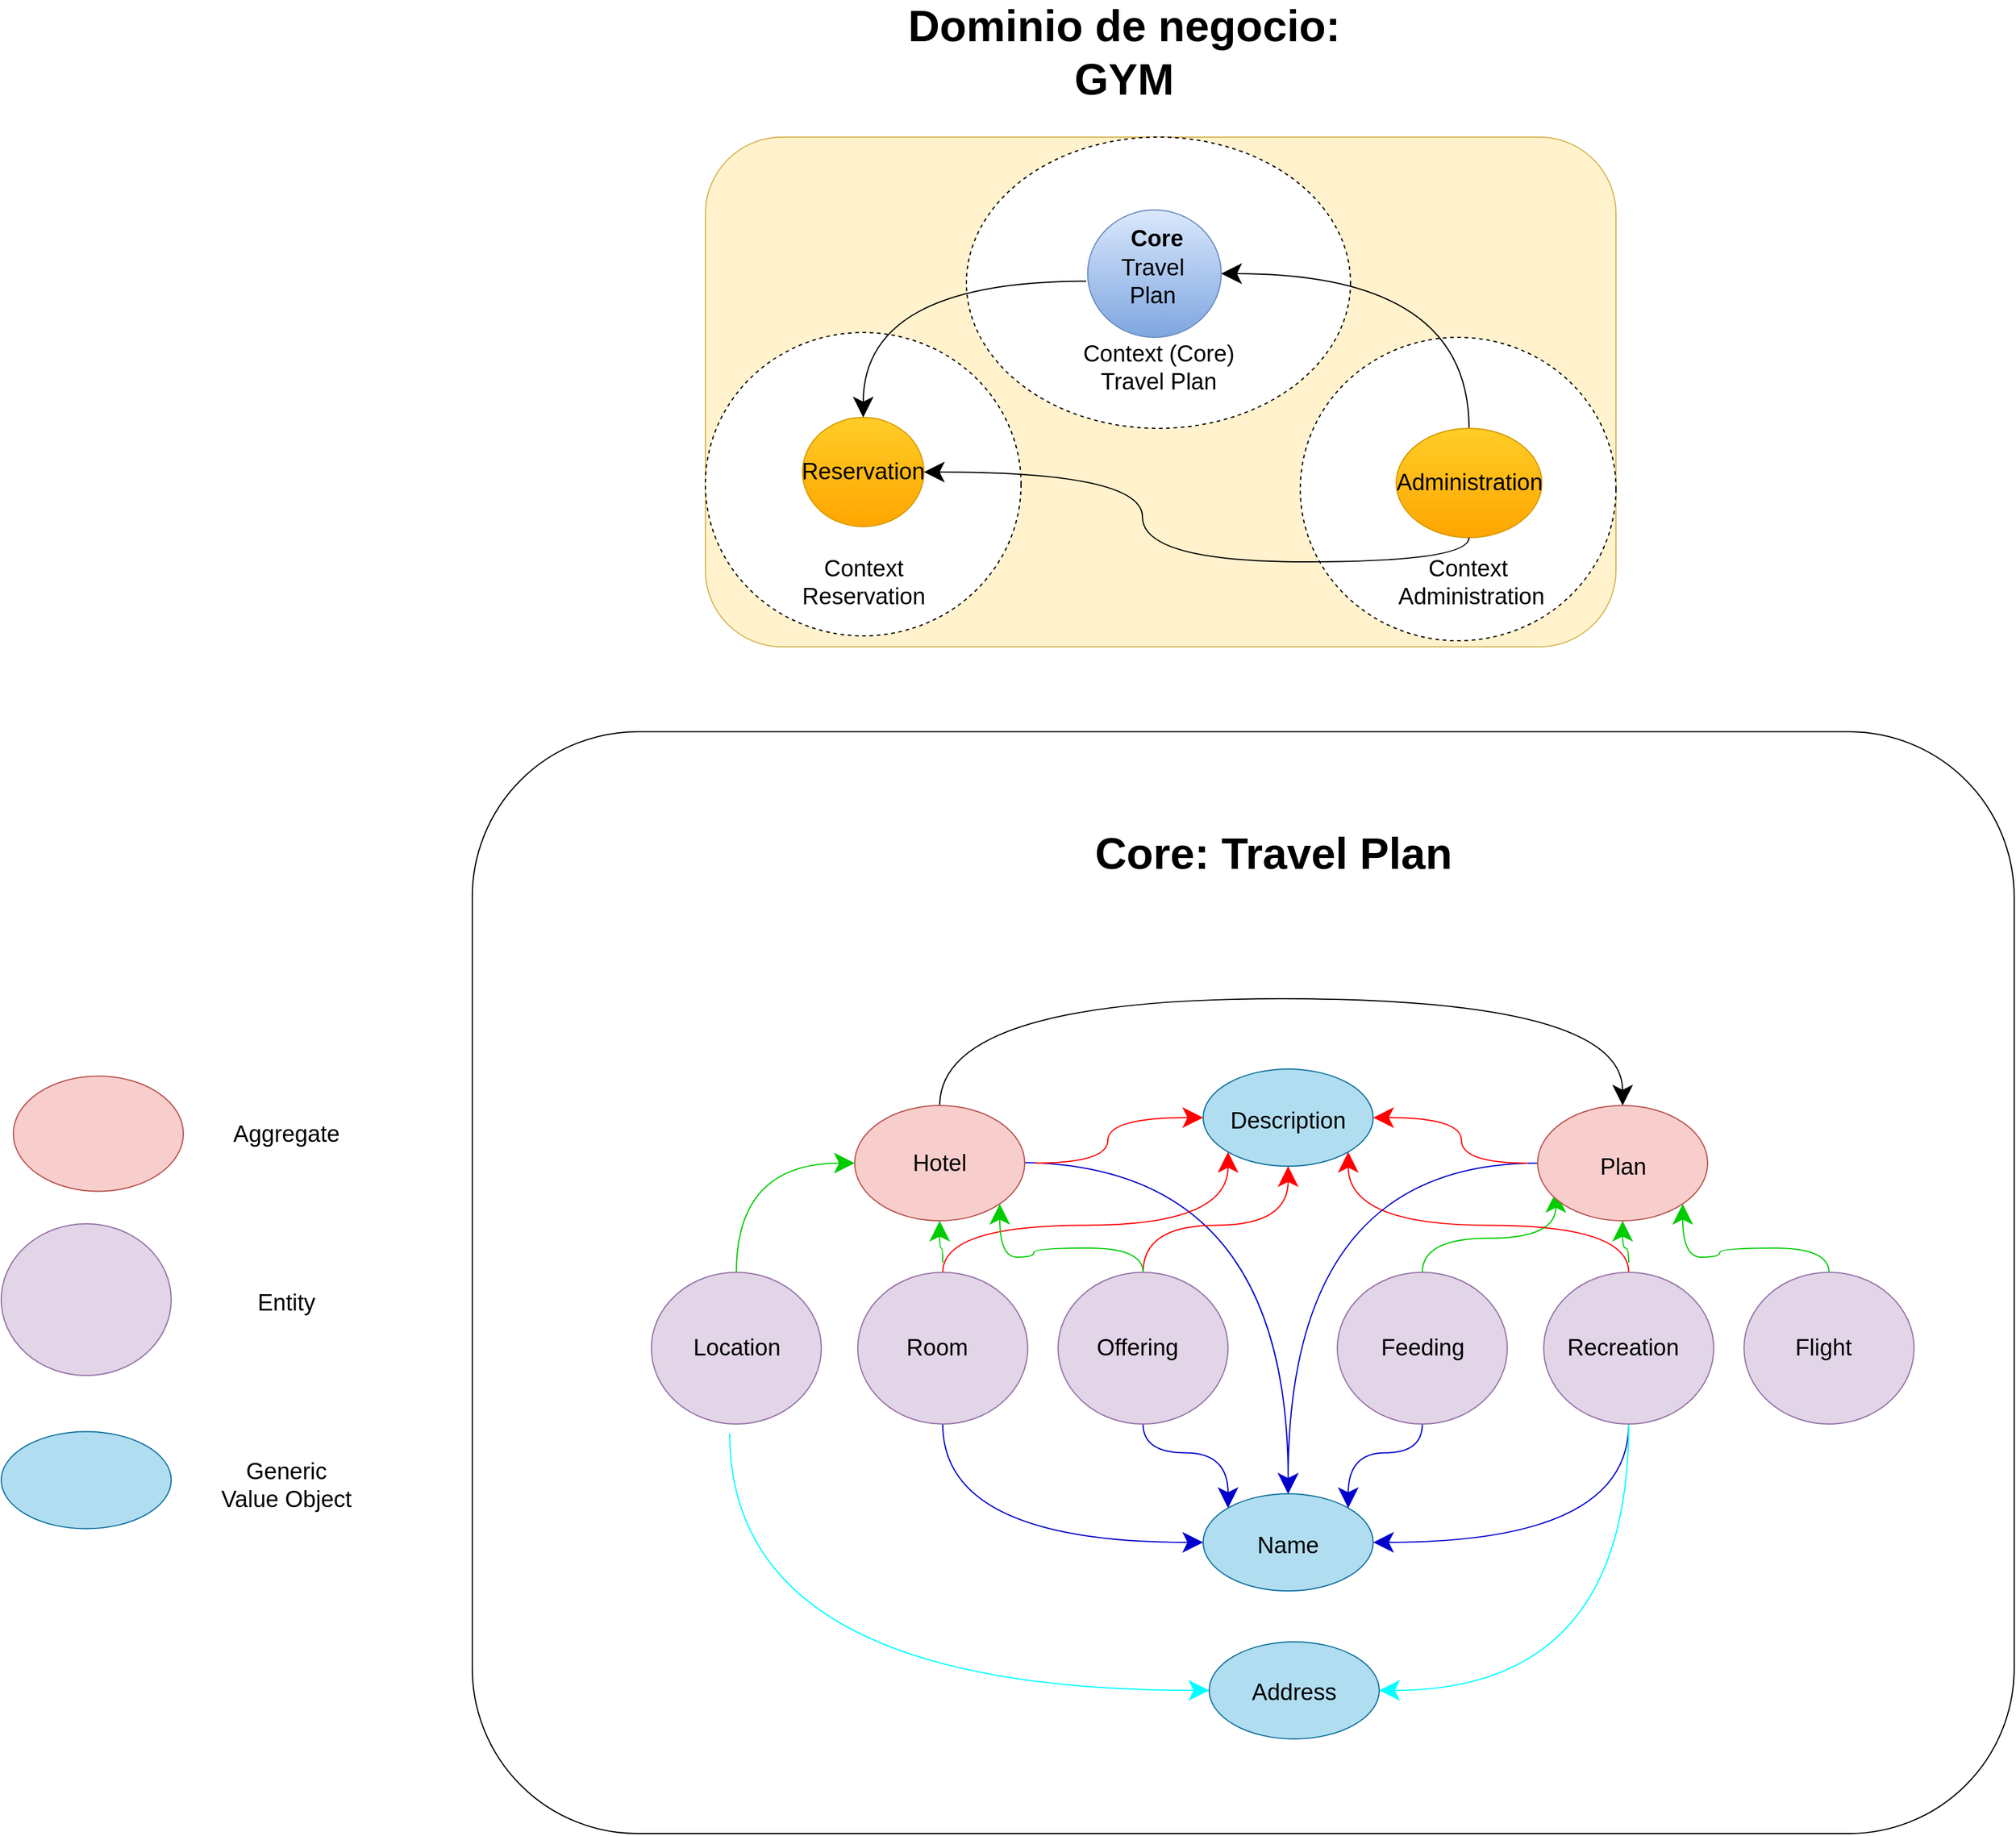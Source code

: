<mxfile version="15.3.5" type="device" pages="3"><diagram id="uDFHfxrhXt_jHPuBb_oQ" name="Analysis"><mxGraphModel dx="2067" dy="689" grid="1" gridSize="10" guides="1" tooltips="1" connect="1" arrows="1" fold="1" page="1" pageScale="1" pageWidth="827" pageHeight="1169" math="0" shadow="0"><root><mxCell id="0"/><mxCell id="1" parent="0"/><mxCell id="Lo3tEGZraCgixooeYpL2-1" value="" style="rounded=1;whiteSpace=wrap;html=1;fillColor=#fff2cc;strokeColor=#d6b656;" vertex="1" parent="1"><mxGeometry x="40" y="160" width="750" height="420" as="geometry"/></mxCell><mxCell id="Lo3tEGZraCgixooeYpL2-2" value="" style="ellipse;whiteSpace=wrap;html=1;dashed=1;" vertex="1" parent="1"><mxGeometry x="40" y="321" width="260" height="250" as="geometry"/></mxCell><mxCell id="Lo3tEGZraCgixooeYpL2-4" value="" style="ellipse;whiteSpace=wrap;html=1;dashed=1;" vertex="1" parent="1"><mxGeometry x="255" y="160" width="316.36" height="240" as="geometry"/></mxCell><mxCell id="Lo3tEGZraCgixooeYpL2-5" value="&lt;b&gt;&lt;font style=&quot;font-size: 36px&quot;&gt;Dominio de negocio:&amp;nbsp;&lt;br&gt;GYM&amp;nbsp;&lt;/font&gt;&lt;/b&gt;" style="text;html=1;strokeColor=none;fillColor=none;align=center;verticalAlign=middle;whiteSpace=wrap;rounded=0;" vertex="1" parent="1"><mxGeometry x="190" y="50" width="400" height="80" as="geometry"/></mxCell><mxCell id="Lo3tEGZraCgixooeYpL2-7" value="" style="ellipse;whiteSpace=wrap;html=1;fontFamily=Helvetica;gradientColor=#ffa500;fillColor=#ffcd28;strokeColor=#d79b00;" vertex="1" parent="1"><mxGeometry x="120" y="391" width="100" height="90" as="geometry"/></mxCell><mxCell id="Lo3tEGZraCgixooeYpL2-10" value="" style="ellipse;whiteSpace=wrap;html=1;gradientColor=#7ea6e0;fillColor=#dae8fc;strokeColor=#6c8ebf;" vertex="1" parent="1"><mxGeometry x="354.86" y="220" width="110" height="105" as="geometry"/></mxCell><mxCell id="Lo3tEGZraCgixooeYpL2-11" value="" style="rounded=1;whiteSpace=wrap;html=1;" vertex="1" parent="1"><mxGeometry x="-152" y="650" width="1270" height="908.01" as="geometry"/></mxCell><mxCell id="Lo3tEGZraCgixooeYpL2-12" value="&lt;span style=&quot;font-size: 36px&quot;&gt;&lt;b&gt;Core: Travel Plan&lt;/b&gt;&lt;/span&gt;" style="text;html=1;strokeColor=none;fillColor=none;align=center;verticalAlign=middle;whiteSpace=wrap;rounded=0;" vertex="1" parent="1"><mxGeometry x="343" y="710" width="330" height="80" as="geometry"/></mxCell><mxCell id="Lo3tEGZraCgixooeYpL2-63" style="edgeStyle=orthogonalEdgeStyle;curved=1;rounded=0;orthogonalLoop=1;jettySize=auto;html=1;entryX=0.5;entryY=0;entryDx=0;entryDy=0;endArrow=classic;startSize=14;endSize=14;sourcePerimeterSpacing=8;targetPerimeterSpacing=8;endFill=1;" edge="1" parent="1" source="Lo3tEGZraCgixooeYpL2-13" target="Lo3tEGZraCgixooeYpL2-7"><mxGeometry relative="1" as="geometry"/></mxCell><mxCell id="Lo3tEGZraCgixooeYpL2-13" value="Travel Plan" style="text;html=1;strokeColor=none;fillColor=none;align=center;verticalAlign=middle;whiteSpace=wrap;rounded=0;fontFamily=Helvetica;fontSize=19;" vertex="1" parent="1"><mxGeometry x="361.68" y="250" width="93" height="57.5" as="geometry"/></mxCell><mxCell id="Lo3tEGZraCgixooeYpL2-14" value="Reservation" style="text;html=1;strokeColor=none;fillColor=none;align=center;verticalAlign=middle;whiteSpace=wrap;rounded=0;fontFamily=Helvetica;fontSize=19;" vertex="1" parent="1"><mxGeometry x="150" y="426" width="40" height="20" as="geometry"/></mxCell><mxCell id="Lo3tEGZraCgixooeYpL2-15" value="Core" style="text;html=1;strokeColor=none;fillColor=none;align=center;verticalAlign=middle;whiteSpace=wrap;rounded=0;fontFamily=Helvetica;fontSize=19;fontStyle=1" vertex="1" parent="1"><mxGeometry x="392.18" y="234" width="40" height="20" as="geometry"/></mxCell><mxCell id="Lo3tEGZraCgixooeYpL2-111" style="edgeStyle=orthogonalEdgeStyle;curved=1;rounded=0;orthogonalLoop=1;jettySize=auto;html=1;entryX=0;entryY=0.5;entryDx=0;entryDy=0;endArrow=classic;endFill=1;startSize=14;endSize=14;sourcePerimeterSpacing=8;targetPerimeterSpacing=8;strokeColor=#00FFFF;" edge="1" parent="1" source="Lo3tEGZraCgixooeYpL2-18" target="Lo3tEGZraCgixooeYpL2-82"><mxGeometry relative="1" as="geometry"><Array as="points"><mxPoint x="60" y="1440"/></Array></mxGeometry></mxCell><mxCell id="Lo3tEGZraCgixooeYpL2-116" style="edgeStyle=orthogonalEdgeStyle;curved=1;rounded=0;orthogonalLoop=1;jettySize=auto;html=1;entryX=0;entryY=0.5;entryDx=0;entryDy=0;endArrow=classic;endFill=1;startSize=14;endSize=14;sourcePerimeterSpacing=8;targetPerimeterSpacing=8;exitX=0.5;exitY=0;exitDx=0;exitDy=0;strokeColor=#00CC00;" edge="1" parent="1" source="Lo3tEGZraCgixooeYpL2-18" target="Lo3tEGZraCgixooeYpL2-24"><mxGeometry relative="1" as="geometry"/></mxCell><mxCell id="Lo3tEGZraCgixooeYpL2-18" value="" style="ellipse;whiteSpace=wrap;html=1;fontFamily=Helvetica;fillColor=#e1d5e7;strokeColor=#9673a6;" vertex="1" parent="1"><mxGeometry x="-4.5" y="1095.51" width="140" height="125" as="geometry"/></mxCell><mxCell id="Lo3tEGZraCgixooeYpL2-19" value="Location" style="text;html=1;strokeColor=none;fillColor=none;align=center;verticalAlign=middle;whiteSpace=wrap;rounded=0;fontFamily=Helvetica;fontSize=19;" vertex="1" parent="1"><mxGeometry x="10.5" y="1144.26" width="110" height="27.5" as="geometry"/></mxCell><mxCell id="Lo3tEGZraCgixooeYpL2-86" style="edgeStyle=orthogonalEdgeStyle;curved=1;rounded=0;orthogonalLoop=1;jettySize=auto;html=1;entryX=0.5;entryY=0;entryDx=0;entryDy=0;endArrow=classic;endFill=1;startSize=14;endSize=14;sourcePerimeterSpacing=8;targetPerimeterSpacing=8;strokeColor=#0000CC;" edge="1" parent="1" target="Lo3tEGZraCgixooeYpL2-26"><mxGeometry relative="1" as="geometry"><mxPoint x="298" y="1005.01" as="sourcePoint"/></mxGeometry></mxCell><mxCell id="Lo3tEGZraCgixooeYpL2-101" style="edgeStyle=orthogonalEdgeStyle;curved=1;rounded=0;orthogonalLoop=1;jettySize=auto;html=1;entryX=0;entryY=0.5;entryDx=0;entryDy=0;endArrow=classic;endFill=1;startSize=14;endSize=14;sourcePerimeterSpacing=8;targetPerimeterSpacing=8;strokeColor=#FF0000;" edge="1" parent="1" source="Lo3tEGZraCgixooeYpL2-24" target="Lo3tEGZraCgixooeYpL2-78"><mxGeometry relative="1" as="geometry"/></mxCell><mxCell id="Lo3tEGZraCgixooeYpL2-128" style="edgeStyle=orthogonalEdgeStyle;curved=1;rounded=0;orthogonalLoop=1;jettySize=auto;html=1;entryX=0.5;entryY=0;entryDx=0;entryDy=0;endArrow=classic;endFill=1;startSize=14;endSize=14;sourcePerimeterSpacing=8;targetPerimeterSpacing=8;exitX=0.5;exitY=0;exitDx=0;exitDy=0;" edge="1" parent="1" source="Lo3tEGZraCgixooeYpL2-24" target="Lo3tEGZraCgixooeYpL2-75"><mxGeometry relative="1" as="geometry"><Array as="points"><mxPoint x="233" y="870"/><mxPoint x="795" y="870"/></Array></mxGeometry></mxCell><mxCell id="Lo3tEGZraCgixooeYpL2-24" value="" style="ellipse;whiteSpace=wrap;html=1;fontFamily=Helvetica;fillColor=#f8cecc;strokeColor=#b85450;" vertex="1" parent="1"><mxGeometry x="163" y="958.01" width="140" height="95" as="geometry"/></mxCell><mxCell id="Lo3tEGZraCgixooeYpL2-25" value="Hotel" style="text;html=1;strokeColor=none;fillColor=none;align=center;verticalAlign=middle;whiteSpace=wrap;rounded=0;fontFamily=Helvetica;fontSize=19;" vertex="1" parent="1"><mxGeometry x="178" y="991.76" width="110" height="27.5" as="geometry"/></mxCell><mxCell id="Lo3tEGZraCgixooeYpL2-26" value="" style="ellipse;whiteSpace=wrap;html=1;fontFamily=Helvetica;fillColor=#b1ddf0;strokeColor=#10739e;" vertex="1" parent="1"><mxGeometry x="450" y="1278.01" width="140" height="80" as="geometry"/></mxCell><mxCell id="Lo3tEGZraCgixooeYpL2-27" value="Name" style="text;html=1;strokeColor=none;fillColor=none;align=center;verticalAlign=middle;whiteSpace=wrap;rounded=0;fontFamily=Helvetica;fontSize=19;" vertex="1" parent="1"><mxGeometry x="465" y="1306.75" width="110" height="27.5" as="geometry"/></mxCell><mxCell id="Lo3tEGZraCgixooeYpL2-49" value="" style="ellipse;whiteSpace=wrap;html=1;fontFamily=Helvetica;fillColor=#f8cecc;strokeColor=#b85450;" vertex="1" parent="1"><mxGeometry x="-530" y="933.75" width="140" height="95" as="geometry"/></mxCell><mxCell id="Lo3tEGZraCgixooeYpL2-50" value="Aggregate" style="text;html=1;strokeColor=none;fillColor=none;align=center;verticalAlign=middle;whiteSpace=wrap;rounded=0;fontFamily=Helvetica;fontSize=19;" vertex="1" parent="1"><mxGeometry x="-360" y="967.75" width="110" height="27.5" as="geometry"/></mxCell><mxCell id="Lo3tEGZraCgixooeYpL2-51" value="" style="ellipse;whiteSpace=wrap;html=1;fontFamily=Helvetica;fillColor=#e1d5e7;strokeColor=#9673a6;" vertex="1" parent="1"><mxGeometry x="-540" y="1055.5" width="140" height="125" as="geometry"/></mxCell><mxCell id="Lo3tEGZraCgixooeYpL2-52" value="Entity" style="text;html=1;strokeColor=none;fillColor=none;align=center;verticalAlign=middle;whiteSpace=wrap;rounded=0;fontFamily=Helvetica;fontSize=19;" vertex="1" parent="1"><mxGeometry x="-360" y="1106.75" width="110" height="27.5" as="geometry"/></mxCell><mxCell id="Lo3tEGZraCgixooeYpL2-53" value="" style="ellipse;whiteSpace=wrap;html=1;fontFamily=Helvetica;fillColor=#b1ddf0;strokeColor=#10739e;" vertex="1" parent="1"><mxGeometry x="-540" y="1226.75" width="140" height="80" as="geometry"/></mxCell><mxCell id="Lo3tEGZraCgixooeYpL2-54" value="Generic Value Object" style="text;html=1;strokeColor=none;fillColor=none;align=center;verticalAlign=middle;whiteSpace=wrap;rounded=0;fontFamily=Helvetica;fontSize=19;" vertex="1" parent="1"><mxGeometry x="-360" y="1256.75" width="110" height="27.5" as="geometry"/></mxCell><mxCell id="Lo3tEGZraCgixooeYpL2-55" value="Context (Core) Travel Plan" style="text;html=1;strokeColor=none;fillColor=none;align=center;verticalAlign=middle;whiteSpace=wrap;rounded=0;fontFamily=Helvetica;fontSize=19;" vertex="1" parent="1"><mxGeometry x="330.77" y="330" width="164.82" height="40" as="geometry"/></mxCell><mxCell id="Lo3tEGZraCgixooeYpL2-56" value="Context Reservation" style="text;html=1;strokeColor=none;fillColor=none;align=center;verticalAlign=middle;whiteSpace=wrap;rounded=0;fontFamily=Helvetica;fontSize=19;" vertex="1" parent="1"><mxGeometry x="103.5" y="517" width="133" height="20" as="geometry"/></mxCell><mxCell id="Lo3tEGZraCgixooeYpL2-61" value="" style="ellipse;whiteSpace=wrap;html=1;dashed=1;" vertex="1" parent="1"><mxGeometry x="530" y="325" width="260" height="250" as="geometry"/></mxCell><mxCell id="Lo3tEGZraCgixooeYpL2-62" style="edgeStyle=orthogonalEdgeStyle;curved=1;rounded=0;orthogonalLoop=1;jettySize=auto;html=1;exitX=0.5;exitY=0;exitDx=0;exitDy=0;entryX=1;entryY=0.5;entryDx=0;entryDy=0;endArrow=classic;startSize=14;endSize=14;sourcePerimeterSpacing=8;targetPerimeterSpacing=8;endFill=1;" edge="1" parent="1" source="Lo3tEGZraCgixooeYpL2-9" target="Lo3tEGZraCgixooeYpL2-10"><mxGeometry relative="1" as="geometry"/></mxCell><mxCell id="Lo3tEGZraCgixooeYpL2-9" value="" style="ellipse;whiteSpace=wrap;html=1;gradientColor=#ffa500;fillColor=#ffcd28;strokeColor=#d79b00;" vertex="1" parent="1"><mxGeometry x="609" y="400" width="120" height="90" as="geometry"/></mxCell><mxCell id="Lo3tEGZraCgixooeYpL2-64" style="edgeStyle=orthogonalEdgeStyle;curved=1;rounded=0;orthogonalLoop=1;jettySize=auto;html=1;entryX=1;entryY=0.5;entryDx=0;entryDy=0;endArrow=classic;startSize=14;endSize=14;sourcePerimeterSpacing=8;targetPerimeterSpacing=8;endFill=1;" edge="1" parent="1" target="Lo3tEGZraCgixooeYpL2-7"><mxGeometry relative="1" as="geometry"><mxPoint x="669" y="490" as="sourcePoint"/><Array as="points"><mxPoint x="669" y="510"/><mxPoint x="400" y="510"/><mxPoint x="400" y="436"/></Array></mxGeometry></mxCell><mxCell id="Lo3tEGZraCgixooeYpL2-35" value="Administration" style="text;html=1;strokeColor=none;fillColor=none;align=center;verticalAlign=middle;whiteSpace=wrap;rounded=0;fontFamily=Helvetica;fontSize=19;" vertex="1" parent="1"><mxGeometry x="622.5" y="435" width="93" height="20" as="geometry"/></mxCell><mxCell id="Lo3tEGZraCgixooeYpL2-57" value="Context&amp;nbsp;&lt;br&gt;Administration" style="text;html=1;strokeColor=none;fillColor=none;align=center;verticalAlign=middle;whiteSpace=wrap;rounded=0;fontFamily=Helvetica;fontSize=19;" vertex="1" parent="1"><mxGeometry x="582" y="517" width="178" height="20" as="geometry"/></mxCell><mxCell id="Lo3tEGZraCgixooeYpL2-90" style="edgeStyle=orthogonalEdgeStyle;curved=1;rounded=0;orthogonalLoop=1;jettySize=auto;html=1;entryX=0;entryY=0.5;entryDx=0;entryDy=0;endArrow=classic;endFill=1;startSize=14;endSize=14;sourcePerimeterSpacing=8;targetPerimeterSpacing=8;exitX=0.5;exitY=1;exitDx=0;exitDy=0;strokeColor=#0000CC;" edge="1" parent="1" source="Lo3tEGZraCgixooeYpL2-67" target="Lo3tEGZraCgixooeYpL2-26"><mxGeometry relative="1" as="geometry"><Array as="points"><mxPoint x="236" y="1318.01"/></Array></mxGeometry></mxCell><mxCell id="Lo3tEGZraCgixooeYpL2-107" style="edgeStyle=orthogonalEdgeStyle;curved=1;rounded=0;orthogonalLoop=1;jettySize=auto;html=1;entryX=0;entryY=1;entryDx=0;entryDy=0;endArrow=classic;endFill=1;startSize=14;endSize=14;sourcePerimeterSpacing=8;targetPerimeterSpacing=8;exitX=0.5;exitY=0;exitDx=0;exitDy=0;strokeColor=#FF0000;" edge="1" parent="1" source="Lo3tEGZraCgixooeYpL2-67" target="Lo3tEGZraCgixooeYpL2-78"><mxGeometry relative="1" as="geometry"/></mxCell><mxCell id="Lo3tEGZraCgixooeYpL2-117" style="edgeStyle=orthogonalEdgeStyle;curved=1;rounded=0;orthogonalLoop=1;jettySize=auto;html=1;entryX=0.5;entryY=1;entryDx=0;entryDy=0;endArrow=classic;endFill=1;startSize=14;endSize=14;sourcePerimeterSpacing=8;targetPerimeterSpacing=8;strokeColor=#00CC00;" edge="1" parent="1" source="Lo3tEGZraCgixooeYpL2-67" target="Lo3tEGZraCgixooeYpL2-24"><mxGeometry relative="1" as="geometry"/></mxCell><mxCell id="Lo3tEGZraCgixooeYpL2-67" value="" style="ellipse;whiteSpace=wrap;html=1;fontFamily=Helvetica;fillColor=#e1d5e7;strokeColor=#9673a6;" vertex="1" parent="1"><mxGeometry x="165.5" y="1095.51" width="140" height="125" as="geometry"/></mxCell><mxCell id="Lo3tEGZraCgixooeYpL2-21" value="Room" style="text;html=1;strokeColor=none;fillColor=none;align=center;verticalAlign=middle;whiteSpace=wrap;rounded=0;fontFamily=Helvetica;fontSize=19;" vertex="1" parent="1"><mxGeometry x="165.5" y="1144.26" width="130" height="27.5" as="geometry"/></mxCell><mxCell id="Lo3tEGZraCgixooeYpL2-91" style="edgeStyle=orthogonalEdgeStyle;curved=1;rounded=0;orthogonalLoop=1;jettySize=auto;html=1;entryX=0;entryY=0;entryDx=0;entryDy=0;endArrow=classic;endFill=1;startSize=14;endSize=14;sourcePerimeterSpacing=8;targetPerimeterSpacing=8;exitX=0.5;exitY=1;exitDx=0;exitDy=0;strokeColor=#0000CC;" edge="1" parent="1" source="Lo3tEGZraCgixooeYpL2-68" target="Lo3tEGZraCgixooeYpL2-26"><mxGeometry relative="1" as="geometry"/></mxCell><mxCell id="Lo3tEGZraCgixooeYpL2-104" style="edgeStyle=orthogonalEdgeStyle;curved=1;rounded=0;orthogonalLoop=1;jettySize=auto;html=1;entryX=0.5;entryY=1;entryDx=0;entryDy=0;endArrow=classic;endFill=1;startSize=14;endSize=14;sourcePerimeterSpacing=8;targetPerimeterSpacing=8;exitX=0.5;exitY=0;exitDx=0;exitDy=0;strokeColor=#FF0000;" edge="1" parent="1" source="Lo3tEGZraCgixooeYpL2-68" target="Lo3tEGZraCgixooeYpL2-78"><mxGeometry relative="1" as="geometry"/></mxCell><mxCell id="Lo3tEGZraCgixooeYpL2-119" style="edgeStyle=orthogonalEdgeStyle;curved=1;rounded=0;orthogonalLoop=1;jettySize=auto;html=1;entryX=1;entryY=1;entryDx=0;entryDy=0;endArrow=classic;endFill=1;startSize=14;endSize=14;sourcePerimeterSpacing=8;targetPerimeterSpacing=8;exitX=0.5;exitY=0;exitDx=0;exitDy=0;strokeColor=#00CC00;" edge="1" parent="1" source="Lo3tEGZraCgixooeYpL2-68" target="Lo3tEGZraCgixooeYpL2-24"><mxGeometry relative="1" as="geometry"/></mxCell><mxCell id="Lo3tEGZraCgixooeYpL2-68" value="" style="ellipse;whiteSpace=wrap;html=1;fontFamily=Helvetica;fillColor=#e1d5e7;strokeColor=#9673a6;" vertex="1" parent="1"><mxGeometry x="330.5" y="1095.51" width="140" height="125" as="geometry"/></mxCell><mxCell id="Lo3tEGZraCgixooeYpL2-66" value="Offering" style="text;html=1;strokeColor=none;fillColor=none;align=center;verticalAlign=middle;whiteSpace=wrap;rounded=0;fontFamily=Helvetica;fontSize=19;" vertex="1" parent="1"><mxGeometry x="330.5" y="1144.26" width="130" height="27.5" as="geometry"/></mxCell><mxCell id="Lo3tEGZraCgixooeYpL2-87" style="edgeStyle=orthogonalEdgeStyle;curved=1;rounded=0;orthogonalLoop=1;jettySize=auto;html=1;entryX=1;entryY=0;entryDx=0;entryDy=0;endArrow=classic;endFill=1;startSize=14;endSize=14;sourcePerimeterSpacing=8;targetPerimeterSpacing=8;exitX=0.5;exitY=1;exitDx=0;exitDy=0;strokeColor=#0000CC;" edge="1" parent="1" source="Lo3tEGZraCgixooeYpL2-69" target="Lo3tEGZraCgixooeYpL2-26"><mxGeometry relative="1" as="geometry"/></mxCell><mxCell id="Lo3tEGZraCgixooeYpL2-125" style="edgeStyle=orthogonalEdgeStyle;curved=1;rounded=0;orthogonalLoop=1;jettySize=auto;html=1;entryX=0;entryY=1;entryDx=0;entryDy=0;endArrow=classic;endFill=1;startSize=14;endSize=14;sourcePerimeterSpacing=8;targetPerimeterSpacing=8;exitX=0.5;exitY=0;exitDx=0;exitDy=0;strokeColor=#00CC00;" edge="1" parent="1" source="Lo3tEGZraCgixooeYpL2-69" target="Lo3tEGZraCgixooeYpL2-39"><mxGeometry relative="1" as="geometry"/></mxCell><mxCell id="Lo3tEGZraCgixooeYpL2-69" value="" style="ellipse;whiteSpace=wrap;html=1;fontFamily=Helvetica;fillColor=#e1d5e7;strokeColor=#9673a6;" vertex="1" parent="1"><mxGeometry x="560.5" y="1095.51" width="140" height="125" as="geometry"/></mxCell><mxCell id="Lo3tEGZraCgixooeYpL2-70" value="Feeding" style="text;html=1;strokeColor=none;fillColor=none;align=center;verticalAlign=middle;whiteSpace=wrap;rounded=0;fontFamily=Helvetica;fontSize=19;" vertex="1" parent="1"><mxGeometry x="575.5" y="1144.26" width="110" height="27.5" as="geometry"/></mxCell><mxCell id="Lo3tEGZraCgixooeYpL2-88" style="edgeStyle=orthogonalEdgeStyle;curved=1;rounded=0;orthogonalLoop=1;jettySize=auto;html=1;exitX=0.5;exitY=1;exitDx=0;exitDy=0;entryX=1;entryY=0.5;entryDx=0;entryDy=0;endArrow=classic;endFill=1;startSize=14;endSize=14;sourcePerimeterSpacing=8;targetPerimeterSpacing=8;strokeColor=#0000CC;" edge="1" parent="1" source="Lo3tEGZraCgixooeYpL2-71" target="Lo3tEGZraCgixooeYpL2-26"><mxGeometry relative="1" as="geometry"/></mxCell><mxCell id="Lo3tEGZraCgixooeYpL2-108" style="edgeStyle=orthogonalEdgeStyle;curved=1;rounded=0;orthogonalLoop=1;jettySize=auto;html=1;entryX=1;entryY=1;entryDx=0;entryDy=0;endArrow=classic;endFill=1;startSize=14;endSize=14;sourcePerimeterSpacing=8;targetPerimeterSpacing=8;exitX=0.5;exitY=0;exitDx=0;exitDy=0;strokeColor=#FF0000;" edge="1" parent="1" source="Lo3tEGZraCgixooeYpL2-71" target="Lo3tEGZraCgixooeYpL2-78"><mxGeometry relative="1" as="geometry"/></mxCell><mxCell id="Lo3tEGZraCgixooeYpL2-113" style="edgeStyle=orthogonalEdgeStyle;curved=1;rounded=0;orthogonalLoop=1;jettySize=auto;html=1;entryX=1;entryY=0.5;entryDx=0;entryDy=0;endArrow=classic;endFill=1;startSize=14;endSize=14;sourcePerimeterSpacing=8;targetPerimeterSpacing=8;exitX=0.5;exitY=1;exitDx=0;exitDy=0;strokeColor=#00FFFF;" edge="1" parent="1" source="Lo3tEGZraCgixooeYpL2-71" target="Lo3tEGZraCgixooeYpL2-82"><mxGeometry relative="1" as="geometry"><Array as="points"><mxPoint x="800" y="1440"/></Array></mxGeometry></mxCell><mxCell id="Lo3tEGZraCgixooeYpL2-126" style="edgeStyle=orthogonalEdgeStyle;curved=1;rounded=0;orthogonalLoop=1;jettySize=auto;html=1;entryX=0.5;entryY=1;entryDx=0;entryDy=0;endArrow=classic;endFill=1;startSize=14;endSize=14;sourcePerimeterSpacing=8;targetPerimeterSpacing=8;strokeColor=#00CC00;" edge="1" parent="1" source="Lo3tEGZraCgixooeYpL2-71" target="Lo3tEGZraCgixooeYpL2-75"><mxGeometry relative="1" as="geometry"/></mxCell><mxCell id="Lo3tEGZraCgixooeYpL2-71" value="" style="ellipse;whiteSpace=wrap;html=1;fontFamily=Helvetica;fillColor=#e1d5e7;strokeColor=#9673a6;" vertex="1" parent="1"><mxGeometry x="730.5" y="1095.51" width="140" height="125" as="geometry"/></mxCell><mxCell id="Lo3tEGZraCgixooeYpL2-72" value="Recreation" style="text;html=1;strokeColor=none;fillColor=none;align=center;verticalAlign=middle;whiteSpace=wrap;rounded=0;fontFamily=Helvetica;fontSize=19;" vertex="1" parent="1"><mxGeometry x="730.5" y="1144.26" width="130" height="27.5" as="geometry"/></mxCell><mxCell id="Lo3tEGZraCgixooeYpL2-127" style="edgeStyle=orthogonalEdgeStyle;curved=1;rounded=0;orthogonalLoop=1;jettySize=auto;html=1;entryX=1;entryY=1;entryDx=0;entryDy=0;endArrow=classic;endFill=1;startSize=14;endSize=14;sourcePerimeterSpacing=8;targetPerimeterSpacing=8;exitX=0.5;exitY=0;exitDx=0;exitDy=0;strokeColor=#00CC00;" edge="1" parent="1" source="Lo3tEGZraCgixooeYpL2-73" target="Lo3tEGZraCgixooeYpL2-75"><mxGeometry relative="1" as="geometry"/></mxCell><mxCell id="Lo3tEGZraCgixooeYpL2-73" value="" style="ellipse;whiteSpace=wrap;html=1;fontFamily=Helvetica;fillColor=#e1d5e7;strokeColor=#9673a6;" vertex="1" parent="1"><mxGeometry x="895.5" y="1095.51" width="140" height="125" as="geometry"/></mxCell><mxCell id="Lo3tEGZraCgixooeYpL2-74" value="Flight" style="text;html=1;strokeColor=none;fillColor=none;align=center;verticalAlign=middle;whiteSpace=wrap;rounded=0;fontFamily=Helvetica;fontSize=19;" vertex="1" parent="1"><mxGeometry x="895.5" y="1144.26" width="130" height="27.5" as="geometry"/></mxCell><mxCell id="Lo3tEGZraCgixooeYpL2-89" style="edgeStyle=orthogonalEdgeStyle;curved=1;rounded=0;orthogonalLoop=1;jettySize=auto;html=1;entryX=0.5;entryY=0;entryDx=0;entryDy=0;endArrow=classic;endFill=1;startSize=14;endSize=14;sourcePerimeterSpacing=8;targetPerimeterSpacing=8;exitX=0;exitY=0.5;exitDx=0;exitDy=0;strokeColor=#0000CC;" edge="1" parent="1" source="Lo3tEGZraCgixooeYpL2-75" target="Lo3tEGZraCgixooeYpL2-26"><mxGeometry relative="1" as="geometry"/></mxCell><mxCell id="Lo3tEGZraCgixooeYpL2-103" style="edgeStyle=orthogonalEdgeStyle;curved=1;rounded=0;orthogonalLoop=1;jettySize=auto;html=1;entryX=1;entryY=0.5;entryDx=0;entryDy=0;endArrow=classic;endFill=1;startSize=14;endSize=14;sourcePerimeterSpacing=8;targetPerimeterSpacing=8;strokeColor=#FF0000;" edge="1" parent="1" source="Lo3tEGZraCgixooeYpL2-75" target="Lo3tEGZraCgixooeYpL2-78"><mxGeometry relative="1" as="geometry"/></mxCell><mxCell id="Lo3tEGZraCgixooeYpL2-75" value="" style="ellipse;whiteSpace=wrap;html=1;fontFamily=Helvetica;fillColor=#f8cecc;strokeColor=#b85450;" vertex="1" parent="1"><mxGeometry x="725.5" y="958.01" width="140" height="95" as="geometry"/></mxCell><mxCell id="Lo3tEGZraCgixooeYpL2-39" value="Plan" style="text;html=1;strokeColor=none;fillColor=none;align=center;verticalAlign=middle;whiteSpace=wrap;rounded=0;fontFamily=Helvetica;fontSize=19;" vertex="1" parent="1"><mxGeometry x="740.5" y="988.02" width="110" height="41.25" as="geometry"/></mxCell><mxCell id="Lo3tEGZraCgixooeYpL2-78" value="" style="ellipse;whiteSpace=wrap;html=1;fontFamily=Helvetica;fillColor=#b1ddf0;strokeColor=#10739e;" vertex="1" parent="1"><mxGeometry x="450" y="928.01" width="140" height="80" as="geometry"/></mxCell><mxCell id="Lo3tEGZraCgixooeYpL2-79" value="Description" style="text;html=1;strokeColor=none;fillColor=none;align=center;verticalAlign=middle;whiteSpace=wrap;rounded=0;fontFamily=Helvetica;fontSize=19;" vertex="1" parent="1"><mxGeometry x="465" y="956.75" width="110" height="27.5" as="geometry"/></mxCell><mxCell id="Lo3tEGZraCgixooeYpL2-82" value="" style="ellipse;whiteSpace=wrap;html=1;fontFamily=Helvetica;fillColor=#b1ddf0;strokeColor=#10739e;" vertex="1" parent="1"><mxGeometry x="455" y="1400" width="140" height="80" as="geometry"/></mxCell><mxCell id="Lo3tEGZraCgixooeYpL2-83" value="Address" style="text;html=1;strokeColor=none;fillColor=none;align=center;verticalAlign=middle;whiteSpace=wrap;rounded=0;fontFamily=Helvetica;fontSize=19;" vertex="1" parent="1"><mxGeometry x="470" y="1428.74" width="110" height="27.5" as="geometry"/></mxCell></root></mxGraphModel></diagram><diagram id="BF5oHUMNcpmc4fN5kgIz" name="Domain model"><mxGraphModel dx="868" dy="482" grid="1" gridSize="10" guides="1" tooltips="1" connect="1" arrows="1" fold="1" page="1" pageScale="1" pageWidth="827" pageHeight="1169" math="0" shadow="0"><root><mxCell id="ci_thDzSirADjrIaIWOO-0"/><mxCell id="ci_thDzSirADjrIaIWOO-1" parent="ci_thDzSirADjrIaIWOO-0"/></root></mxGraphModel></diagram><diagram id="lbVsAP9Eikhc0GMqiky8" name="Commands and Events"><mxGraphModel dx="868" dy="482" grid="1" gridSize="10" guides="1" tooltips="1" connect="1" arrows="1" fold="1" page="1" pageScale="1" pageWidth="827" pageHeight="1169" math="0" shadow="0"><root><mxCell id="4VUDLbayqk2vBmly7J0q-0"/><mxCell id="4VUDLbayqk2vBmly7J0q-1" parent="4VUDLbayqk2vBmly7J0q-0"/></root></mxGraphModel></diagram></mxfile>